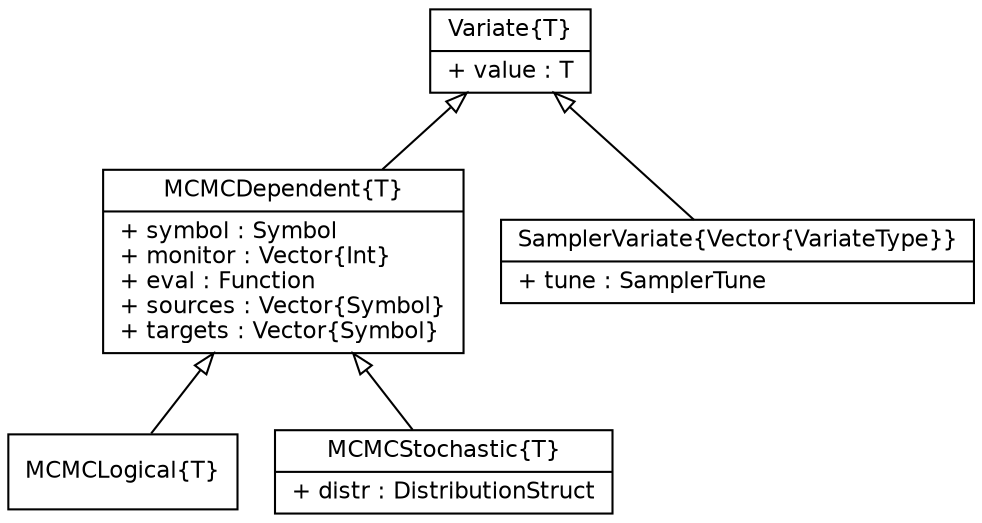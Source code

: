digraph Variate {
	fontname = "Helvetica"
	fontsize = 11

	node [fontname = "Helvetica", fontsize = 11, shape = record]

	edge [fontname = "Helvetica", fontsize = 11, dir = back, arrowtail = empty]

	Variate [label = "{Variate\{T\}|+ value : T\l}"]

	MCMCDependent [label = "{MCMCDependent\{T\}|+ symbol : Symbol\l+ monitor : Vector\{Int\}\l+ eval : Function\l+ sources : Vector\{Symbol\}\l+ targets : Vector\{Symbol\}\l}"]
	
	MCMCLogical [label = "{MCMCLogical\{T\}}"]
	
	MCMCStochastic [label = "{MCMCStochastic\{T\}|+ distr : DistributionStruct\l}"]

	SamplerVariate [label = "{SamplerVariate\{Vector\{VariateType\}\}|+ tune : SamplerTune\l}"]
	
	Variate -> MCMCDependent
	MCMCDependent -> MCMCLogical
	MCMCDependent -> MCMCStochastic
	Variate -> SamplerVariate

}
